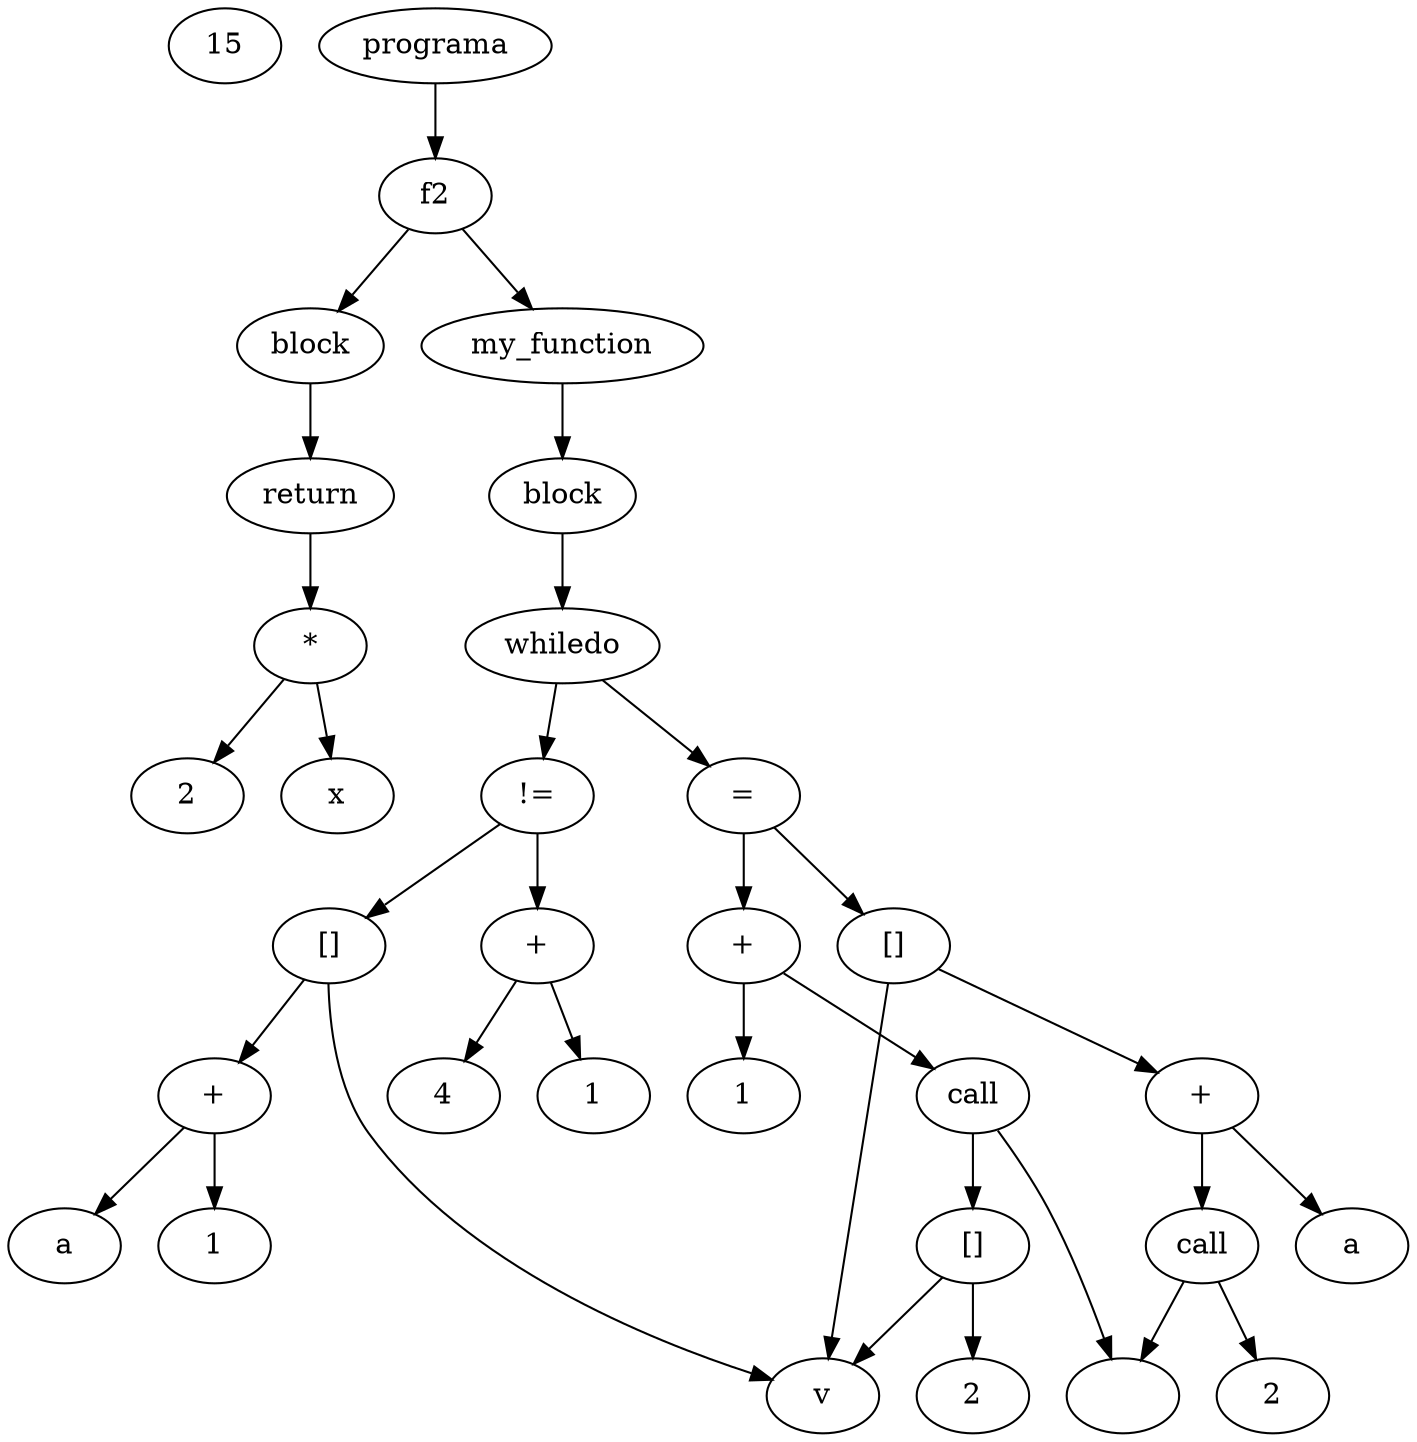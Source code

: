digraph G {
node_0x1cdc100 [label="15"]
node_0x1cefb90 [label="2"]
node_0x1cefc00 [label="x"]
node_0x1cefc30 [label="*"]
node_0x1cefc30 -> node_0x1cefb90
node_0x1cefc30 -> node_0x1cefc00
node_0x1cefc80 [label="return"]
node_0x1cefc80 -> node_0x1cefc30
node_0x1cefcd0 [label="block"]
node_0x1cefcd0 -> node_0x1cefc80
node_0x1cefd20 [label="f2"]
node_0x1cefd20 -> node_0x1cefcd0
node_0x1cf9b10 [label="a"]
node_0x1cfe9d0 [label="1"]
node_0x1cfea00 [label="+"]
node_0x1cfea00 -> node_0x1cf9b10
node_0x1cfea00 -> node_0x1cfe9d0
node_0x1cfea50 [label="[]"]
node_0x1cd2400 [label="v"]
node_0x1cfea50 -> node_0x1cd2400
node_0x1cfea50 -> node_0x1cfea00
node_0x1d087d0 [label="4"]
node_0x1d08840 [label="1"]
node_0x1d08870 [label="+"]
node_0x1d08870 -> node_0x1d087d0
node_0x1d08870 -> node_0x1d08840
node_0x1d088c0 [label="!="]
node_0x1d088c0 -> node_0x1cfea50
node_0x1d088c0 -> node_0x1d08870
node_0x1d0d800 [label="a"]
node_0x1d0d8b0 [label="2"]
node_0x1d0d8e0 [label="call"]
node_0x1cd7290 [label=""]
node_0x1d0d8e0 -> node_0x1cd7290
node_0x1d0d8e0 -> node_0x1d0d8b0
node_0x1d0d960 [label="+"]
node_0x1d0d960 -> node_0x1d0d800
node_0x1d0d960 -> node_0x1d0d8e0
node_0x1d0da70 [label="2"]
node_0x1d0daa0 [label="[]"]
node_0x1cd2400 [label="v"]
node_0x1d0daa0 -> node_0x1cd2400
node_0x1d0daa0 -> node_0x1d0da70
node_0x1d0db20 [label="call"]
node_0x1cd7290 [label=""]
node_0x1d0db20 -> node_0x1cd7290
node_0x1d0db20 -> node_0x1d0daa0
node_0x1d0dbe0 [label="1"]
node_0x1d0dc10 [label="+"]
node_0x1d0dc10 -> node_0x1d0db20
node_0x1d0dc10 -> node_0x1d0dbe0
node_0x1d0dc60 [label="="]
node_0x1d0dc90 [label="[]"]
node_0x1cd2400 [label="v"]
node_0x1d0dc60 -> node_0x1d0dc90
node_0x1d0dc60 -> node_0x1d0dc10
node_0x1d0dc90 -> node_0x1cd2400
node_0x1d0dc90 -> node_0x1d0d960
node_0x1d0dd30 [label="whiledo"]
node_0x1d0dd30 -> node_0x1d088c0
node_0x1d0dd30 -> node_0x1d0dc60
node_0x1d0dd80 [label="block"]
node_0x1d0dd80 -> node_0x1d0dd30
node_0x1d0ddd0 [label="my_function"]
node_0x1d0ddd0 -> node_0x1d0dd80
node_0x1cefd20 -> node_0x1d0ddd0
node_0x1d0de20 [label="programa"]
node_0x1d0de20 -> node_0x1cefd20
}
